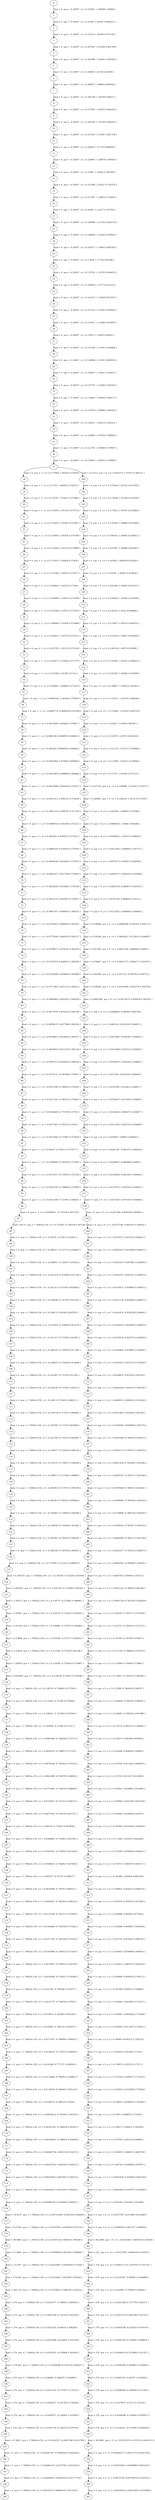 digraph G {
0;
1;
2;
3;
4;
5;
6;
7;
8;
9;
10;
11;
12;
13;
14;
15;
16;
17;
18;
19;
20;
21;
22;
23;
24;
25;
26;
27;
28;
29;
30;
31;
32;
33;
34;
35;
36;
37;
38;
39;
40;
41;
42;
43;
44;
45;
46;
47;
48;
49;
50;
51;
52;
53;
54;
55;
56;
57;
58;
59;
60;
61;
62;
63;
64;
65;
66;
67;
68;
69;
70;
71;
72;
73;
74;
75;
76;
77;
78;
79;
80;
81;
82;
83;
84;
85;
86;
87;
88;
89;
90;
91;
92;
93;
94;
95;
96;
97;
98;
99;
100;
101;
102;
103;
104;
105;
106;
107;
108;
109;
110;
111;
112;
113;
114;
115;
116;
117;
118;
119;
120;
121;
122;
123;
124;
125;
126;
127;
128;
129;
130;
131;
132;
133;
134;
135;
136;
137;
138;
139;
140;
141;
142;
143;
144;
145;
146;
147;
148;
149;
150;
151;
152;
153;
154;
155;
156;
157;
158;
159;
160;
161;
162;
163;
164;
165;
166;
167;
168;
169;
170;
171;
172;
173;
174;
175;
176;
177;
178;
179;
180;
181;
182;
183;
184;
185;
186;
187;
188;
189;
190;
191;
192;
193;
194;
195;
196;
197;
198;
199;
200;
201;
202;
203;
204;
205;
206;
207;
208;
209;
210;
211;
212;
213;
214;
215;
216;
217;
218;
219;
220;
221;
222;
223;
224;
225;
226;
227;
228;
229;
230;
231;
232;
233;
234;
235;
236;
237;
238;
239;
240;
241;
242;
243;
244;
245;
246;
247;
248;
249;
250;
251;
252;
253;
254;
255;
256;
257;
258;
259;
260;
261;
262;
263;
264;
265;
266;
267;
268;
269;
270;
271;
272;
273;
274;
275;
276;
277;
278;
279;
280;
281;
282;
283;
284;
285;
286;
287;
288;
289;
290;
291;
292;
293;
294;
295;
296;
297;
298;
299;
300;
301;
302;
303;
304;
305;
306;
307;
308;
309;
310;
311;
312;
313;
314;
315;
316;
317;
318;
319;
320;
321;
322;
323;
324;
325;
326;
327;
328;
329;
330;
331;
332;
333;
334;
335;
336;
337;
338;
339;
340;
341;
342;
343;
344;
345;
346;
347;
348;
349;
350;
351;
352;
353;
354;
355;
356;
357;
358;
359;
360;
361;
0->1 [label="dual = 0  pos = -0.29037  y= [ 0.319021 -1.46008 1.00069 ]"];
1->2 [label="dual = 0  pos = -0.29037  y= [ 0.31602 -1.45367 0.990251 ]"];
2->3 [label="dual = 0  pos = -0.29037  y= [ 0.31214 -1.44549 0.977148 ]"];
3->4 [label="dual = 0  pos = -0.29037  y= [ 0.307441 -1.43569 0.961789 ]"];
4->5 [label="dual = 0  pos = -0.29037  y= [ 0.301986 -1.42442 0.944564 ]"];
5->6 [label="dual = 0  pos = -0.29037  y= [ 0.29584 -1.41183 0.92585 ]"];
6->7 [label="dual = 0  pos = -0.29037  y= [ 0.28907 -1.39806 0.906006 ]"];
7->8 [label="dual = 0  pos = -0.29037  y= [ 0.281749 -1.38328 0.88537 ]"];
8->9 [label="dual = 0  pos = -0.29037  y= [ 0.273952 -1.36763 0.864255 ]"];
9->10 [label="dual = 0  pos = -0.29037  y= [ 0.265762 -1.35128 0.842953 ]"];
10->11 [label="dual = 0  pos = -0.29037  y= [ 0.257262 -1.33441 0.821728 ]"];
11->12 [label="dual = 0  pos = -0.29037  y= [ 0.24854 -1.31718 0.800818 ]"];
12->13 [label="dual = 0  pos = -0.29037  y= [ 0.239691 -1.29979 0.780436 ]"];
13->14 [label="dual = 0  pos = -0.29037  y= [ 0.23081 -1.28242 0.760769 ]"];
14->15 [label="dual = 0  pos = -0.29037  y= [ 0.221994 -1.26527 0.741978 ]"];
15->16 [label="dual = 0  pos = -0.29037  y= [ 0.213347 -1.24852 0.724201 ]"];
16->17 [label="dual = 0  pos = -0.29037  y= [ 0.20497 -1.23237 0.707554 ]"];
17->18 [label="dual = 0  pos = -0.29037  y= [ 0.196969 -1.21702 0.692134 ]"];
18->19 [label="dual = 0  pos = -0.29037  y= [ 0.189449 -1.20264 0.678023 ]"];
19->20 [label="dual = 0  pos = -0.29037  y= [ 0.182517 -1.18943 0.665285 ]"];
20->21 [label="dual = 0  pos = -0.29037  y= [ 0.17628 -1.17756 0.65398 ]"];
21->22 [label="dual = 0  pos = -0.29037  y= [ 0.170741 -1.16703 0.644035 ]"];
22->23 [label="dual = 0  pos = -0.29037  y= [ 0.165838 -1.1577 0.635314 ]"];
23->24 [label="dual = 0  pos = -0.29037  y= [ 0.161472 -1.14938 0.627657 ]"];
24->25 [label="dual = 0  pos = -0.29037  y= [ 0.157533 -1.14185 0.620901 ]"];
25->26 [label="dual = 0  pos = -0.29037  y= [ 0.153911 -1.13488 0.614897 ]"];
26->27 [label="dual = 0  pos = -0.29037  y= [ 0.15051 -1.12829 0.60952 ]"];
27->28 [label="dual = 0  pos = -0.29037  y= [ 0.147249 -1.12191 0.604666 ]"];
28->29 [label="dual = 0  pos = -0.29037  y= [ 0.144066 -1.11561 0.600254 ]"];
29->30 [label="dual = 0  pos = -0.29037  y= [ 0.140915 -1.10931 0.596227 ]"];
30->31 [label="dual = 0  pos = -0.29037  y= [ 0.137767 -1.10294 0.592543 ]"];
31->32 [label="dual = 0  pos = -0.29037  y= [ 0.134605 -1.09646 0.589173 ]"];
32->33 [label="dual = 0  pos = -0.29037  y= [ 0.131419 -1.08986 0.586103 ]"];
33->34 [label="dual = 0  pos = -0.29037  y= [ 0.128211 -1.08315 0.583321 ]"];
34->35 [label="dual = 0  pos = -0.29037  y= [ 0.124983 -1.07634 0.580824 ]"];
35->36 [label="dual = 0  pos = -0.29037  y= [ 0.121741 -1.06946 0.578607 ]"];
36->37 [label="dual = 0  pos = -0.29037  y= [ 0.118493 -1.06252 0.576669 ]"];
37->38 [label="dual = 0  pos = -1  y= [ 0.117948 -1.06144 0.576418 ]"];
38->39 [label="dual = 0  pos = -1  y= [ 0.11743 -1.06042 0.576214 ]"];
39->40 [label="dual = 0  pos = -1  y= [ 0.116767 -1.05911 0.575982 ]"];
40->41 [label="dual = 0  pos = -1  y= [ 0.115976 -1.05752 0.575732 ]"];
41->42 [label="dual = 0  pos = -1  y= [ 0.115078 -1.05567 0.575467 ]"];
42->43 [label="dual = 0  pos = -1  y= [ 0.114092 -1.05356 0.575189 ]"];
43->44 [label="dual = 0  pos = -1  y= [ 0.113038 -1.05119 0.574896 ]"];
44->45 [label="dual = 0  pos = -1  y= [ 0.111932 -1.04856 0.57459 ]"];
45->46 [label="dual = 0  pos = -1  y= [ 0.110789 -1.04567 0.574271 ]"];
46->47 [label="dual = 0  pos = -1  y= [ 0.109624 -1.04253 0.57394 ]"];
47->48 [label="dual = 0  pos = -1  y= [ 0.108446 -1.03914 0.573598 ]"];
48->49 [label="dual = 0  pos = -1  y= [ 0.107268 -1.03551 0.573247 ]"];
49->50 [label="dual = 0  pos = -1  y= [ 0.106096 -1.03164 0.572888 ]"];
50->51 [label="dual = 0  pos = -1  y= [ 0.104937 -1.02753 0.572521 ]"];
51->52 [label="dual = 0  pos = -1  y= [ 0.103795 -1.02319 0.572149 ]"];
52->53 [label="dual = 0  pos = -1  y= [ 0.102673 -1.01862 0.571774 ]"];
53->54 [label="dual = 0  pos = -1  y= [ 0.101568 -1.01385 0.5714 ]"];
54->55 [label="dual = 0  pos = -1  y= [ 0.100482 -1.00886 0.571033 ]"];
55->56 [label="dual = 0  pos = -1  y= [ 0.0994182 -1.00366 0.570679 ]"];
56->57 [label="dual = 0  pos = -1  y= [ 0.0983774 -0.998258 0.570349 ]"];
57->58 [label="dual = 0  pos = -1  y= [ 0.0973589 -0.99266 0.570057 ]"];
58->59 [label="dual = 0  pos = -1  y= [ 0.096358 -0.986878 0.569825 ]"];
59->60 [label="dual = 0  pos = -1  y= [ 0.095365 -0.980934 0.569684 ]"];
60->61 [label="dual = 0  pos = -1  y= [ 0.0943664 -0.97486 0.569666 ]"];
61->62 [label="dual = 0  pos = -1  y= [ 0.0933485 -0.968689 0.569806 ]"];
62->63 [label="dual = 0  pos = -1  y= [ 0.0923048 -0.962444 0.570127 ]"];
63->64 [label="dual = 0  pos = -1  y= [ 0.0912312 -0.956141 0.570639 ]"];
64->65 [label="dual = 0  pos = -1  y= [ 0.0901274 -0.949787 0.571339 ]"];
65->66 [label="dual = 0  pos = -1  y= [ 0.0889934 -0.943383 0.572213 ]"];
66->67 [label="dual = 0  pos = -1  y= [ 0.087829 -0.936927 0.573241 ]"];
67->68 [label="dual = 0  pos = -1  y= [ 0.0866334 -0.930416 0.574393 ]"];
68->69 [label="dual = 0  pos = -1  y= [ 0.0854058 -0.923844 0.575633 ]"];
69->70 [label="dual = 0  pos = -1  y= [ 0.0841457 -0.917199 0.576919 ]"];
70->71 [label="dual = 0  pos = -1  y= [ 0.0828528 -0.910461 0.578199 ]"];
71->72 [label="dual = 0  pos = -1  y= [ 0.0815276 -0.903607 0.579417 ]"];
72->73 [label="dual = 0  pos = -1  y= [ 0.0801707 -0.896607 0.580515 ]"];
73->74 [label="dual = 0  pos = -1  y= [ 0.0787822 -0.889436 0.58144 ]"];
74->75 [label="dual = 0  pos = -1  y= [ 0.0773599 -0.882078 0.582157 ]"];
75->76 [label="dual = 0  pos = -1  y= [ 0.0758977 -0.874547 0.582658 ]"];
76->77 [label="dual = 0  pos = -1  y= [ 0.0743874 -0.866872 0.582956 ]"];
77->78 [label="dual = 0  pos = -1  y= [ 0.0728208 -0.859083 0.583069 ]"];
78->79 [label="dual = 0  pos = -1  y= [ 0.0711902 -0.851212 0.58302 ]"];
79->80 [label="dual = 0  pos = -1  y= [ 0.0694882 -0.843291 0.582836 ]"];
80->81 [label="dual = 0  pos = -1  y= [ 0.0677078 -0.835343 0.582538 ]"];
81->82 [label="dual = 0  pos = -1  y= [ 0.0658435 -0.827388 0.582144 ]"];
82->83 [label="dual = 0  pos = -1  y= [ 0.0638903 -0.819443 0.581671 ]"];
83->84 [label="dual = 0  pos = -1  y= [ 0.0618455 -0.811519 0.581128 ]"];
84->85 [label="dual = 0  pos = -1  y= [ 0.0597073 -0.803629 0.580524 ]"];
85->86 [label="dual = 0  pos = -1  y= [ 0.0574731 -0.795788 0.579871 ]"];
86->87 [label="dual = 0  pos = -1  y= [ 0.0551396 -0.788025 0.579183 ]"];
87->88 [label="dual = 0  pos = -1  y= [ 0.0527324 -0.780332 0.578447 ]"];
88->89 [label="dual = 0  pos = -1  y= [ 0.0502668 -0.772709 0.57765 ]"];
89->90 [label="dual = 0  pos = -1  y= [ 0.0477505 -0.76516 0.57678 ]"];
90->91 [label="dual = 0  pos = -1  y= [ 0.0451856 -0.757691 0.575826 ]"];
91->92 [label="dual = 0  pos = -1  y= [ 0.04257 -0.750313 0.574777 ]"];
92->93 [label="dual = 0  pos = -1  y= [ 0.0398984 -0.743038 0.573625 ]"];
93->94 [label="dual = 0  pos = -1  y= [ 0.0371673 -0.735879 0.572356 ]"];
94->95 [label="dual = 0  pos = -1  y= [ 0.0343745 -0.728849 0.570959 ]"];
95->96 [label="dual = 0  pos = -1  y= [ 0.0315189 -0.721961 0.569421 ]"];
96->97 [label="dual = 0  pos = -1  y= [ 0.0286011 -0.715229 0.567728 ]"];
97->98 [label="dual = 60.57  pos = 1.76403e-159  y= [ 0.731445 -0.729258 0.587264 ]"];
98->99 [label="dual = 0  pos = 1.76403e-159  y= [ -0.26741 -0.728113 0.63611 ]"];
99->100 [label="dual = 0  pos = 1.76403e-159  y= [ -0.266317 -0.727113 0.634822 ]"];
100->101 [label="dual = 0  pos = 1.76403e-159  y= [ -0.264911 -0.725917 0.63322 ]"];
101->102 [label="dual = 0  pos = 1.76403e-159  y= [ -0.263214 -0.724588 0.631358 ]"];
102->103 [label="dual = 0  pos = 1.76403e-159  y= [ -0.26125 -0.723185 0.629286 ]"];
103->104 [label="dual = 0  pos = 1.76403e-159  y= [ -0.259038 -0.721767 0.627053 ]"];
104->105 [label="dual = 0  pos = 1.76403e-159  y= [ -0.2566 -0.720386 0.624703 ]"];
105->106 [label="dual = 0  pos = 1.76403e-159  y= [ -0.253954 -0.719095 0.622278 ]"];
106->107 [label="dual = 0  pos = 1.76403e-159  y= [ -0.251117 -0.717943 0.61982 ]"];
107->108 [label="dual = 0  pos = 1.76403e-159  y= [ -0.248105 -0.716979 0.617365 ]"];
108->109 [label="dual = 0  pos = 1.76403e-159  y= [ -0.244933 -0.716248 0.614948 ]"];
109->110 [label="dual = 0  pos = 1.76403e-159  y= [ -0.241607 -0.71576 0.612591 ]"];
110->111 [label="dual = 0  pos = 1.76403e-159  y= [ -0.238129 -0.715501 0.61031 ]"];
111->112 [label="dual = 0  pos = 1.76403e-159  y= [ -0.2345 -0.715443 0.608111 ]"];
112->113 [label="dual = 0  pos = 1.76403e-159  y= [ -0.230718 -0.715551 0.606002 ]"];
113->114 [label="dual = 0  pos = 1.76403e-159  y= [ -0.226785 -0.71579 0.603984 ]"];
114->115 [label="dual = 0  pos = 1.76403e-159  y= [ -0.222704 -0.716125 0.602061 ]"];
115->116 [label="dual = 0  pos = 1.76403e-159  y= [ -0.218477 -0.716526 0.600234 ]"];
116->117 [label="dual = 0  pos = 1.76403e-159  y= [ -0.214112 -0.716971 0.598506 ]"];
117->118 [label="dual = 0  pos = 1.76403e-159  y= [ -0.209617 -0.717442 0.59688 ]"];
118->119 [label="dual = 0  pos = 1.76403e-159  y= [ -0.205003 -0.717931 0.595359 ]"];
119->120 [label="dual = 0  pos = 1.76403e-159  y= [ -0.20028 -0.718434 0.593946 ]"];
120->121 [label="dual = 0  pos = 1.76403e-159  y= [ -0.195461 -0.718956 0.592646 ]"];
121->122 [label="dual = 0  pos = 1.76403e-159  y= [ -0.190559 -0.719508 0.591461 ]"];
122->123 [label="dual = 0  pos = 1.76403e-159  y= [ -0.185587 -0.720105 0.590397 ]"];
123->124 [label="dual = 0  pos = 1.76403e-159  y= [ -0.180558 -0.720768 0.589455 ]"];
124->125 [label="dual = 0  pos = 1.76403e-159  y= [ -0.175483 -0.721521 0.588638 ]"];
125->126 [label="dual = 0.359135  pos = 1.76403e-159  y= [ -0.170338 -0.722282 0.587845 ]"];
126->127 [label="dual = 0.822831  pos = 1.76403e-159  y= [ -0.165104 -0.722999 0.587001 ]"];
127->128 [label="dual = 1.59573  pos = 1.76403e-159  y= [ -0.159773 -0.723641 0.586061 ]"];
128->129 [label="dual = 2.55647  pos = 1.76403e-159  y= [ -0.154355 -0.724214 0.585022 ]"];
129->130 [label="dual = 2.91356  pos = 1.76403e-159  y= [ -0.148861 -0.724723 0.583883 ]"];
130->131 [label="dual = 2.57884  pos = 1.76403e-159  y= [ -0.143302 -0.725173 0.582651 ]"];
131->132 [label="dual = 2.35624  pos = 1.76403e-159  y= [ -0.137692 -0.72558 0.581346 ]"];
132->133 [label="dual = 1.54879  pos = 1.76403e-159  y= [ -0.132045 -0.725954 0.579987 ]"];
133->134 [label="dual = 0.624045  pos = 1.76403e-159  y= [ -0.126376 -0.72631 0.578596 ]"];
134->135 [label="dual = 0  pos = 1.76403e-159  y= [ -0.120703 -0.726663 0.577204 ]"];
135->136 [label="dual = 0  pos = 1.76403e-159  y= [ -0.115045 -0.72704 0.575848 ]"];
136->137 [label="dual = 0  pos = 1.76403e-159  y= [ -0.109421 -0.727445 0.574546 ]"];
137->138 [label="dual = 0  pos = 1.76403e-159  y= [ -0.103849 -0.72788 0.573317 ]"];
138->139 [label="dual = 0  pos = 1.76403e-159  y= [ -0.0983464 -0.728348 0.572173 ]"];
139->140 [label="dual = 0  pos = 1.76403e-159  y= [ -0.0929325 -0.72885 0.571129 ]"];
140->141 [label="dual = 0  pos = 1.76403e-159  y= [ -0.0876246 -0.729392 0.570195 ]"];
141->142 [label="dual = 0  pos = 1.76403e-159  y= [ -0.0824399 -0.729979 0.569383 ]"];
142->143 [label="dual = 0  pos = 1.76403e-159  y= [ -0.0773945 -0.730616 0.568699 ]"];
143->144 [label="dual = 0  pos = 1.76403e-159  y= [ -0.0725037 -0.731313 0.568153 ]"];
144->145 [label="dual = 0  pos = 1.76403e-159  y= [ -0.0677814 -0.732079 0.567751 ]"];
145->146 [label="dual = 0  pos = 1.76403e-159  y= [ -0.06324 -0.732925 0.567496 ]"];
146->147 [label="dual = 0  pos = 1.76403e-159  y= [ -0.0588905 -0.733863 0.567395 ]"];
147->148 [label="dual = 0  pos = 1.76403e-159  y= [ -0.0547421 -0.734904 0.567448 ]"];
148->149 [label="dual = 0  pos = 1.76403e-159  y= [ -0.0508024 -0.736062 0.567659 ]"];
149->150 [label="dual = 0  pos = 1.76403e-159  y= [ -0.047077 -0.73735 0.568027 ]"];
150->151 [label="dual = 0  pos = 1.76403e-159  y= [ -0.0435699 -0.73878 0.568552 ]"];
151->152 [label="dual = 0  pos = 1.76403e-159  y= [ -0.0402831 -0.740364 0.569232 ]"];
152->153 [label="dual = 0  pos = 1.76403e-159  y= [ -0.0372166 -0.742113 0.570064 ]"];
153->154 [label="dual = 0  pos = 1.76403e-159  y= [ -0.0343684 -0.744039 0.571042 ]"];
154->155 [label="dual = 0  pos = 1.76403e-159  y= [ -0.0317345 -0.746149 0.572162 ]"];
155->156 [label="dual = 0  pos = 1.76403e-159  y= [ -0.0293088 -0.748452 0.573416 ]"];
156->157 [label="dual = 0  pos = 1.76403e-159  y= [ -0.0270825 -0.750952 0.574794 ]"];
157->158 [label="dual = 0  pos = 1.76403e-159  y= [ -0.0250448 -0.753651 0.576286 ]"];
158->159 [label="dual = 0  pos = 1.76403e-159  y= [ -0.023182 -0.756548 0.577877 ]"];
159->160 [label="dual = 0  pos = 1.76403e-159  y= [ -0.0214775 -0.759636 0.57955 ]"];
160->161 [label="dual = 0  pos = 1.76403e-159  y= [ -0.019912 -0.762903 0.581285 ]"];
161->162 [label="dual = 0  pos = 1.76403e-159  y= [ -0.018463 -0.766332 0.583057 ]"];
162->163 [label="dual = 0  pos = 1.76403e-159  y= [ -0.0171051 -0.769894 0.584835 ]"];
163->164 [label="dual = 0  pos = 1.76403e-159  y= [ -0.0158102 -0.773555 0.586583 ]"];
164->165 [label="dual = 0  pos = 1.76403e-159  y= [ -0.014548 -0.777271 0.588262 ]"];
165->166 [label="dual = 0  pos = 1.76403e-159  y= [ -0.0132866 -0.780993 0.589823 ]"];
166->167 [label="dual = 0  pos = 1.76403e-159  y= [ -0.0119936 -0.784665 0.591219 ]"];
167->168 [label="dual = 0  pos = 1.76403e-159  y= [ -0.0106375 -0.788235 0.5924 ]"];
168->169 [label="dual = 0  pos = 1.76403e-159  y= [ -0.00918912 -0.791661 0.593323 ]"];
169->170 [label="dual = 0  pos = 1.76403e-159  y= [ -0.00762341 -0.794926 0.593957 ]"];
170->171 [label="dual = 0  pos = 1.76403e-159  y= [ -0.00592063 -0.798054 0.594296 ]"];
171->172 [label="dual = 0  pos = 1.76403e-159  y= [ -0.00406758 -0.801134 0.594373 ]"];
172->173 [label="dual = 0  pos = 1.76403e-159  y= [ -0.00205783 -0.804345 0.594272 ]"];
173->174 [label="dual = 0  pos = 1.76403e-159  y= [ 0.00010918 -0.807987 0.594153 ]"];
174->175 [label="dual = 0  pos = 1.76403e-159  y= [ 0.00243023 -0.812503 0.594263 ]"];
175->176 [label="dual = 0  pos = 1.76403e-159  y= [ 0.00490158 -0.818498 0.594952 ]"];
176->177 [label="dual = 10.9337  pos = 1.76403e-159  y= [ 0.00752309 -0.826729 0.596683 ]"];
177->178 [label="dual = 41.0745  pos = 1.76403e-159  y= [ 0.0107001 -0.834859 0.597316 ]"];
178->179 [label="dual = 49.0095  pos = 1.76403e-159  y= [ 0.0147138 -0.84038 0.594546 ]"];
179->180 [label="dual = 71.5881  pos = 1.76403e-159  y= [ 0.0196058 -0.841443 0.586681 ]"];
180->181 [label="dual = 112.957  pos = 1.76403e-159  y= [ 0.0252667 -0.836299 0.572292 ]"];
181->182 [label="dual = 176.643  pos = 1.76403e-159  y= [ 0.0314447 -0.82309 0.550164 ]"];
182->183 [label="dual = 263.118  pos = 1.76403e-159  y= [ 0.0376935 -0.800762 0.52014 ]"];
183->184 [label="dual = 279  pos = 1.76403e-159  y= [ 0.0434377 -0.769953 0.483693 ]"];
184->185 [label="dual = 279  pos = 1.76403e-159  y= [ 0.0481556 -0.731519 0.442556 ]"];
185->186 [label="dual = 279  pos = 1.76403e-159  y= [ 0.0514245 -0.68614 0.398298 ]"];
186->187 [label="dual = 279  pos = 1.76403e-159  y= [ 0.0529368 -0.634407 0.352339 ]"];
187->188 [label="dual = 279  pos = 1.76403e-159  y= [ 0.0525205 -0.576904 0.305962 ]"];
188->189 [label="dual = 279.003  pos = 1.76403e-159  y= [ 0.0504589 -0.514138 0.260227 ]"];
189->190 [label="dual = 279  pos = 1.76403e-159  y= [ 0.04683 -0.446657 0.216098 ]"];
190->191 [label="dual = 279  pos = 1.76403e-159  y= [ 0.0415152 -0.375347 0.174535 ]"];
191->192 [label="dual = 279  pos = 1.76403e-159  y= [ 0.0346357 -0.301782 0.136508 ]"];
192->193 [label="dual = 279  pos = 1.76403e-159  y= [ 0.0265971 -0.228501 0.102958 ]"];
193->194 [label="dual = 279  pos = 1.76403e-159  y= [ 0.0181178 -0.159252 0.074706 ]"];
194->195 [label="dual = 47.4625  pos = 1.76403e-159  y= [ 0.0102337 -0.0991708 0.0523799 ]"];
195->196 [label="dual = 0  pos = 1.76403e-159  y= [ 0.00426743 -0.0548504 0.0364228 ]"];
196->197 [label="dual = 0  pos = 1.76403e-159  y= [ 9.24046e-05 -0.0237582 0.0252104 ]"];
197->198 [label="dual = 0  pos = 1.76403e-159  y= [ -0.00240855 -0.00420155 0.0177739 ]"];
198->199 [label="dual = 0  pos = 1.76403e-159  y= [ -0.0034155 0.00499197 0.013555 ]"];
37->200 [label="dual = 25.2572  pos = 0  y= [ 0.825574 -1.07453 0.589121 ]"];
200->201 [label="dual = 0  pos = 0  y= [ -0.173624 -1.07323 0.637582 ]"];
201->202 [label="dual = 0  pos = 0  y= [ -0.172846 -1.07204 0.635936 ]"];
202->203 [label="dual = 0  pos = 0  y= [ -0.171832 -1.07057 0.633884 ]"];
203->204 [label="dual = 0  pos = 0  y= [ -0.170593 -1.06886 0.631489 ]"];
204->205 [label="dual = 0  pos = 0  y= [ -0.169142 -1.06695 0.628811 ]"];
205->206 [label="dual = 0  pos = 0  y= [ -0.167487 -1.06488 0.625907 ]"];
206->207 [label="dual = 0  pos = 0  y= [ -0.16564 -1.06269 0.622829 ]"];
207->208 [label="dual = 0  pos = 0  y= [ -0.16361 -1.06041 0.619624 ]"];
208->209 [label="dual = 0  pos = 0  y= [ -0.161408 -1.05805 0.616337 ]"];
209->210 [label="dual = 0  pos = 0  y= [ -0.159042 -1.05564 0.613006 ]"];
210->211 [label="dual = 0  pos = 0  y= [ -0.156522 -1.0532 0.609668 ]"];
211->212 [label="dual = 0  pos = 0  y= [ -0.153857 -1.05074 0.606355 ]"];
212->213 [label="dual = 0  pos = 0  y= [ -0.151056 -1.04827 0.603094 ]"];
213->214 [label="dual = 0  pos = 0  y= [ -0.148128 -1.04579 0.59991 ]"];
214->215 [label="dual = 0  pos = 0  y= [ -0.145081 -1.04331 0.596822 ]"];
215->216 [label="dual = 0  pos = 0  y= [ -0.141925 -1.04082 0.593848 ]"];
216->217 [label="dual = 0  pos = 0  y= [ -0.138667 -1.03832 0.591001 ]"];
217->218 [label="dual = 0  pos = 0  y= [ -0.135317 -1.03579 0.588289 ]"];
218->219 [label="dual = 0  pos = 0  y= [ -0.131882 -1.03322 0.585719 ]"];
219->220 [label="dual = 0  pos = 0  y= [ -0.12837 -1.0306 0.583297 ]"];
220->221 [label="dual = 0  pos = 0  y= [ -0.12479 -1.02791 0.581026 ]"];
221->222 [label="dual = 0  pos = 0  y= [ -0.121152 -1.02515 0.578908 ]"];
222->223 [label="dual = 0  pos = 0  y= [ -0.117465 -1.02231 0.576944 ]"];
223->224 [label="dual = 0  pos = 0  y= [ -0.11374 -1.01938 0.575132 ]"];
224->225 [label="dual = 0.327316  pos = 0  y= [ -0.109989 -1.01634 0.573472 ]"];
225->226 [label="dual = 0.349481  pos = 0  y= [ -0.106224 -1.0132 0.571959 ]"];
226->227 [label="dual = 0  pos = 0  y= [ -0.102456 -1.00995 0.570588 ]"];
227->228 [label="dual = 0  pos = 0  y= [ -0.0986935 -1.0066 0.569366 ]"];
228->229 [label="dual = 0  pos = 0  y= [ -0.0949453 -1.00315 0.568294 ]"];
229->230 [label="dual = 0  pos = 0  y= [ -0.0912202 -0.999601 0.567371 ]"];
230->231 [label="dual = 0  pos = 0  y= [ -0.0875273 -0.99597 0.566598 ]"];
231->232 [label="dual = 0  pos = 0  y= [ -0.0838757 -0.992259 0.565969 ]"];
232->233 [label="dual = 0  pos = 0  y= [ -0.0802744 -0.988473 0.565479 ]"];
233->234 [label="dual = 0  pos = 0  y= [ -0.0767324 -0.984616 0.56512 ]"];
234->235 [label="dual = 0  pos = 0  y= [ -0.0732583 -0.980694 0.564883 ]"];
235->236 [label="dual = 0.228864  pos = 0  y= [ -0.0698598 -0.976705 0.564752 ]"];
236->237 [label="dual = 0.514108  pos = 0  y= [ -0.0665421 -0.972633 0.564697 ]"];
237->238 [label="dual = 0.561585  pos = 0  y= [ -0.0633106 -0.96846 0.56469 ]"];
238->239 [label="dual = 0.479847  pos = 0  y= [ -0.0601715 -0.964177 0.564707 ]"];
239->240 [label="dual = 0.343596  pos = 0  y= [ -0.057132 -0.959782 0.564732 ]"];
240->241 [label="dual = 0.198064  pos = 0  y= [ -0.0541999 -0.955279 0.564758 ]"];
241->242 [label="dual = 0.0665296  pos = 0  y= [ -0.0513833 -0.950678 0.564781 ]"];
242->243 [label="dual = 0  pos = 0  y= [ -0.0486904 -0.94599 0.564799 ]"];
243->244 [label="dual = 0  pos = 0  y= [ -0.046129 -0.941226 0.564813 ]"];
244->245 [label="dual = 0  pos = 0  y= [ -0.0437065 -0.936397 0.564823 ]"];
245->246 [label="dual = 0  pos = 0  y= [ -0.0414298 -0.931513 0.564832 ]"];
246->247 [label="dual = 0  pos = 0  y= [ -0.0393053 -0.926583 0.564841 ]"];
247->248 [label="dual = 0  pos = 0  y= [ -0.037339 -0.921616 0.564849 ]"];
248->249 [label="dual = 0  pos = 0  y= [ -0.0355365 -0.91662 0.564857 ]"];
249->250 [label="dual = 0  pos = 0  y= [ -0.0339027 -0.911603 0.564867 ]"];
250->251 [label="dual = 0  pos = 0  y= [ -0.0324422 -0.906572 0.564877 ]"];
251->252 [label="dual = 0  pos = 0  y= [ -0.0311592 -0.901535 0.564889 ]"];
252->253 [label="dual = 0  pos = 0  y= [ -0.030057 -0.8965 0.564902 ]"];
253->254 [label="dual = 0  pos = 0  y= [ -0.0291387 -0.891475 0.564916 ]"];
254->255 [label="dual = 0  pos = 0  y= [ -0.0284067 -0.886468 0.56493 ]"];
255->256 [label="dual = 0  pos = 0  y= [ -0.0278626 -0.881485 0.564944 ]"];
256->257 [label="dual = 0  pos = 0  y= [ -0.0275073 -0.876534 0.564955 ]"];
257->258 [label="dual = 0  pos = 0  y= [ -0.0273413 -0.871619 0.564962 ]"];
258->259 [label="dual = 0  pos = 0  y= [ -0.027364 -0.866748 0.564961 ]"];
259->260 [label="dual = 0  pos = 0  y= [ -0.0275746 -0.861925 0.564951 ]"];
260->261 [label="dual = 0  pos = 0  y= [ -0.0279723 -0.85716 0.564933 ]"];
261->262 [label="dual = 0  pos = 0  y= [ -0.0285563 -0.852468 0.564912 ]"];
262->263 [label="dual = 0  pos = 0  y= [ -0.0293253 -0.847862 0.564893 ]"];
263->264 [label="dual = 0  pos = 0  y= [ -0.0302767 -0.843357 0.564879 ]"];
264->265 [label="dual = 0  pos = 0  y= [ -0.0314072 -0.838963 0.564873 ]"];
265->266 [label="dual = 0  pos = 0  y= [ -0.0327126 -0.834694 0.564877 ]"];
266->267 [label="dual = 0  pos = 0  y= [ -0.0341876 -0.830558 0.564892 ]"];
267->268 [label="dual = 0  pos = 0  y= [ -0.0358263 -0.826569 0.564919 ]"];
268->269 [label="dual = 0  pos = 0  y= [ -0.0376218 -0.822735 0.564958 ]"];
269->270 [label="dual = 0  pos = 0  y= [ -0.0395664 -0.819067 0.565007 ]"];
270->271 [label="dual = 0  pos = 0  y= [ -0.0416515 -0.815572 0.565065 ]"];
271->272 [label="dual = 0  pos = 0  y= [ -0.0438675 -0.81226 0.565129 ]"];
272->273 [label="dual = 0  pos = 0  y= [ -0.0462044 -0.809135 0.565197 ]"];
273->274 [label="dual = 0  pos = 0  y= [ -0.0486512 -0.806201 0.565265 ]"];
274->275 [label="dual = 0  pos = 0  y= [ -0.0511965 -0.80346 0.565326 ]"];
275->276 [label="dual = 0  pos = 0  y= [ -0.0538285 -0.800908 0.565376 ]"];
276->277 [label="dual = 0  pos = 0  y= [ -0.0565368 -0.798545 0.565412 ]"];
277->278 [label="dual = 0  pos = 0  y= [ -0.0593115 -0.796371 0.565435 ]"];
278->279 [label="dual = 0  pos = 0  y= [ -0.0621434 -0.794382 0.565446 ]"];
279->280 [label="dual = 0  pos = 0  y= [ -0.0650241 -0.792571 0.565446 ]"];
280->281 [label="dual = 0  pos = 0  y= [ -0.0679469 -0.790931 0.565441 ]"];
281->282 [label="dual = 0  pos = 0  y= [ -0.0709082 -0.789458 0.565439 ]"];
282->283 [label="dual = 0  pos = 0  y= [ -0.0739088 -0.788159 0.565465 ]"];
283->284 [label="dual = 0  pos = 0  y= [ -0.0769565 -0.787057 0.565555 ]"];
284->285 [label="dual = 0  pos = 0  y= [ -0.0800589 -0.786172 0.565748 ]"];
285->286 [label="dual = 0  pos = 0  y= [ -0.0832217 -0.785514 0.566075 ]"];
286->287 [label="dual = 0  pos = 0  y= [ -0.0864502 -0.785089 0.566561 ]"];
287->288 [label="dual = 0  pos = 0  y= [ -0.089749 -0.784901 0.56723 ]"];
288->289 [label="dual = 0  pos = 0  y= [ -0.0931222 -0.78495 0.568106 ]"];
289->290 [label="dual = 0  pos = 0  y= [ -0.0965728 -0.785239 0.569209 ]"];
290->291 [label="dual = 0  pos = 0  y= [ -0.100103 -0.785771 0.570558 ]"];
291->292 [label="dual = 0  pos = 0  y= [ -0.103713 -0.786552 0.572174 ]"];
292->293 [label="dual = 0  pos = 0  y= [ -0.107403 -0.78759 0.574075 ]"];
293->294 [label="dual = 0  pos = 0  y= [ -0.111169 -0.788892 0.576276 ]"];
294->295 [label="dual = 0  pos = 0  y= [ -0.115006 -0.79048 0.578801 ]"];
295->296 [label="dual = 0  pos = 0  y= [ -0.118911 -0.792337 0.581645 ]"];
296->297 [label="dual = 0  pos = 0  y= [ -0.12288 -0.794444 0.584797 ]"];
297->298 [label="dual = 0  pos = 0  y= [ -0.126909 -0.796783 0.588247 ]"];
298->299 [label="dual = 0  pos = 0  y= [ -0.130991 -0.799344 0.591986 ]"];
299->300 [label="dual = 0  pos = 0  y= [ -0.135116 -0.802115 0.596002 ]"];
300->301 [label="dual = 0  pos = 0  y= [ -0.139273 -0.80509 0.600284 ]"];
301->302 [label="dual = 0  pos = 0  y= [ -0.143448 -0.808261 0.60482 ]"];
302->303 [label="dual = 0  pos = 0  y= [ -0.147626 -0.811622 0.609595 ]"];
303->304 [label="dual = 0  pos = 0  y= [ -0.15179 -0.815167 0.614595 ]"];
304->305 [label="dual = 0  pos = 0  y= [ -0.155921 -0.818891 0.619803 ]"];
305->306 [label="dual = 0  pos = 0  y= [ -0.159999 -0.822786 0.625198 ]"];
306->307 [label="dual = 0  pos = 0  y= [ -0.164002 -0.826846 0.63076 ]"];
307->308 [label="dual = 0  pos = 0  y= [ -0.167905 -0.831064 0.636466 ]"];
308->309 [label="dual = 0  pos = 0  y= [ -0.171683 -0.83543 0.642288 ]"];
309->310 [label="dual = 0  pos = 0  y= [ -0.175309 -0.839938 0.648201 ]"];
310->311 [label="dual = 0  pos = 0  y= [ -0.178753 -0.844578 0.654171 ]"];
311->312 [label="dual = 0  pos = 0  y= [ -0.181985 -0.84934 0.660168 ]"];
312->313 [label="dual = 0  pos = 0  y= [ -0.184972 -0.854215 0.666154 ]"];
313->314 [label="dual = 0  pos = 0  y= [ -0.187678 -0.859192 0.672092 ]"];
314->315 [label="dual = 0  pos = 0  y= [ -0.190066 -0.86426 0.677942 ]"];
315->316 [label="dual = 0  pos = 0  y= [ -0.192098 -0.869407 0.683658 ]"];
316->317 [label="dual = 0  pos = 0  y= [ -0.193732 -0.874621 0.689195 ]"];
317->318 [label="dual = 0  pos = 0  y= [ -0.194925 -0.879886 0.694503 ]"];
318->319 [label="dual = 0  pos = 0  y= [ -0.195632 -0.885187 0.699528 ]"];
319->320 [label="dual = 0  pos = 0  y= [ -0.195806 -0.890502 0.704212 ]"];
320->321 [label="dual = 0  pos = 0  y= [ -0.195399 -0.89581 0.708496 ]"];
321->322 [label="dual = 0  pos = 0  y= [ -0.194362 -0.901083 0.712311 ]"];
322->323 [label="dual = 0  pos = 0  y= [ -0.192647 -0.906289 0.715589 ]"];
323->324 [label="dual = 0  pos = 0  y= [ -0.190205 -0.911387 0.718252 ]"];
324->325 [label="dual = 0  pos = 0  y= [ -0.18699 -0.916331 0.720218 ]"];
325->326 [label="dual = 0  pos = 0  y= [ -0.182959 -0.921065 0.7214 ]"];
326->327 [label="dual = 0  pos = 0  y= [ -0.178074 -0.925523 0.7217 ]"];
327->328 [label="dual = 0  pos = 0  y= [ -0.172304 -0.929627 0.721019 ]"];
328->329 [label="dual = 0  pos = 0  y= [ -0.165624 -0.933288 0.719246 ]"];
329->330 [label="dual = 0  pos = 0  y= [ -0.158023 -0.936403 0.716266 ]"];
330->331 [label="dual = 0  pos = 0  y= [ -0.1495 -0.938855 0.711956 ]"];
331->332 [label="dual = 0  pos = 0  y= [ -0.140071 -0.94051 0.706189 ]"];
332->333 [label="dual = 0  pos = 0  y= [ -0.129765 -0.941219 0.69883 ]"];
333->334 [label="dual = 0  pos = 0  y= [ -0.118635 -0.940811 0.689738 ]"];
334->335 [label="dual = 0  pos = 0  y= [ -0.106749 -0.939094 0.678767 ]"];
335->336 [label="dual = 0  pos = 0  y= [ -0.0941976 -0.935843 0.665764 ]"];
336->337 [label="dual = 0  pos = 0  y= [ -0.0810928 -0.930797 0.650564 ]"];
337->338 [label="dual = 0  pos = 0  y= [ -0.067568 -0.923641 0.63299 ]"];
338->339 [label="dual = 0  pos = 0  y= [ -0.0537787 -0.913983 0.612846 ]"];
339->340 [label="dual = 0  pos = 0  y= [ -0.0399036 -0.901337 0.589909 ]"];
340->341 [label="dual = 66.2006  pos = 0  y= [ -0.0261463 -0.885078 0.563924 ]"];
341->342 [label="dual = 222  pos = 0  y= [ -0.0127293 -0.864249 0.534476 ]"];
342->343 [label="dual = 279  pos = 0  y= [ 0.000111123 -0.837675 0.501141 ]"];
343->344 [label="dual = 279  pos = 0  y= [ 0.0120547 -0.805811 0.464894 ]"];
344->345 [label="dual = 279  pos = 0  y= [ 0.022807 -0.76906 0.426644 ]"];
345->346 [label="dual = 279  pos = 0  y= [ 0.0321046 -0.727778 0.387211 ]"];
346->347 [label="dual = 279  pos = 0  y= [ 0.0397214 -0.682294 0.347335 ]"];
347->348 [label="dual = 279  pos = 0  y= [ 0.0454748 -0.632925 0.307679 ]"];
348->349 [label="dual = 279  pos = 0  y= [ 0.0492329 -0.579997 0.268834 ]"];
349->350 [label="dual = 279  pos = 0  y= [ 0.0509214 -0.523864 0.231327 ]"];
350->351 [label="dual = 279  pos = 0  y= [ 0.0505294 -0.464892 0.195608 ]"];
351->352 [label="dual = 279  pos = 0  y= [ 0.0481187 -0.40357 0.162096 ]"];
352->353 [label="dual = 279  pos = 0  y= [ 0.0438392 -0.340636 0.131208 ]"];
353->354 [label="dual = 279  pos = 0  y= [ 0.0379471 -0.2772 0.103352 ]"];
354->355 [label="dual = 279  pos = 0  y= [ 0.0308286 -0.214892 0.0789217 ]"];
355->356 [label="dual = 279  pos = 0  y= [ 0.0230221 -0.155985 0.0582565 ]"];
356->357 [label="dual = 59.2063  pos = 0  y= [ 0.0152374 -0.103513 0.0416152 ]"];
357->358 [label="dual = 0  pos = 0  y= [ 0.00836173 -0.0613176 0.0291748 ]"];
358->359 [label="dual = 0  pos = 0  y= [ 0.00270405 -0.0290889 0.0201433 ]"];
359->360 [label="dual = 0  pos = 0  y= [ -0.0013728 -0.00705879 0.0140323 ]"];
360->361 [label="dual = 0  pos = 0  y= [ -0.00350561 0.00423007 0.0105885 ]"];
}
